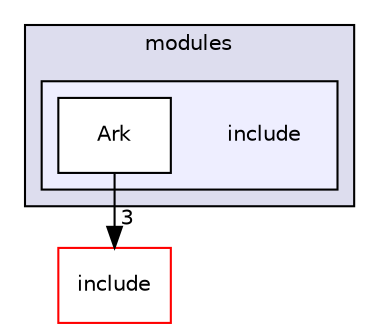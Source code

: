 digraph "C:/Users/folae/Documents/Code/Big-Projects/ArkScript/Ark/lib/modules/include" {
  compound=true
  node [ fontsize="10", fontname="Helvetica"];
  edge [ labelfontsize="10", labelfontname="Helvetica"];
  subgraph clusterdir_e1dbc8ba94a86723d4c32227b7c46099 {
    graph [ bgcolor="#ddddee", pencolor="black", label="modules" fontname="Helvetica", fontsize="10", URL="dir_e1dbc8ba94a86723d4c32227b7c46099.html"]
  subgraph clusterdir_ee54abb1d0914f5c6987d7690c8d0f8d {
    graph [ bgcolor="#eeeeff", pencolor="black", label="" URL="dir_ee54abb1d0914f5c6987d7690c8d0f8d.html"];
    dir_ee54abb1d0914f5c6987d7690c8d0f8d [shape=plaintext label="include"];
  dir_7906be9decf9ab896cb6c034276dfdb5 [shape=box label="Ark" fillcolor="white" style="filled" URL="dir_7906be9decf9ab896cb6c034276dfdb5.html"];
  }
  }
  dir_d44c64559bbebec7f509842c48db8b23 [shape=box label="include" fillcolor="white" style="filled" color="red" URL="dir_d44c64559bbebec7f509842c48db8b23.html"];
  dir_7906be9decf9ab896cb6c034276dfdb5->dir_d44c64559bbebec7f509842c48db8b23 [headlabel="3", labeldistance=1.5 headhref="dir_000032_000000.html"];
}
